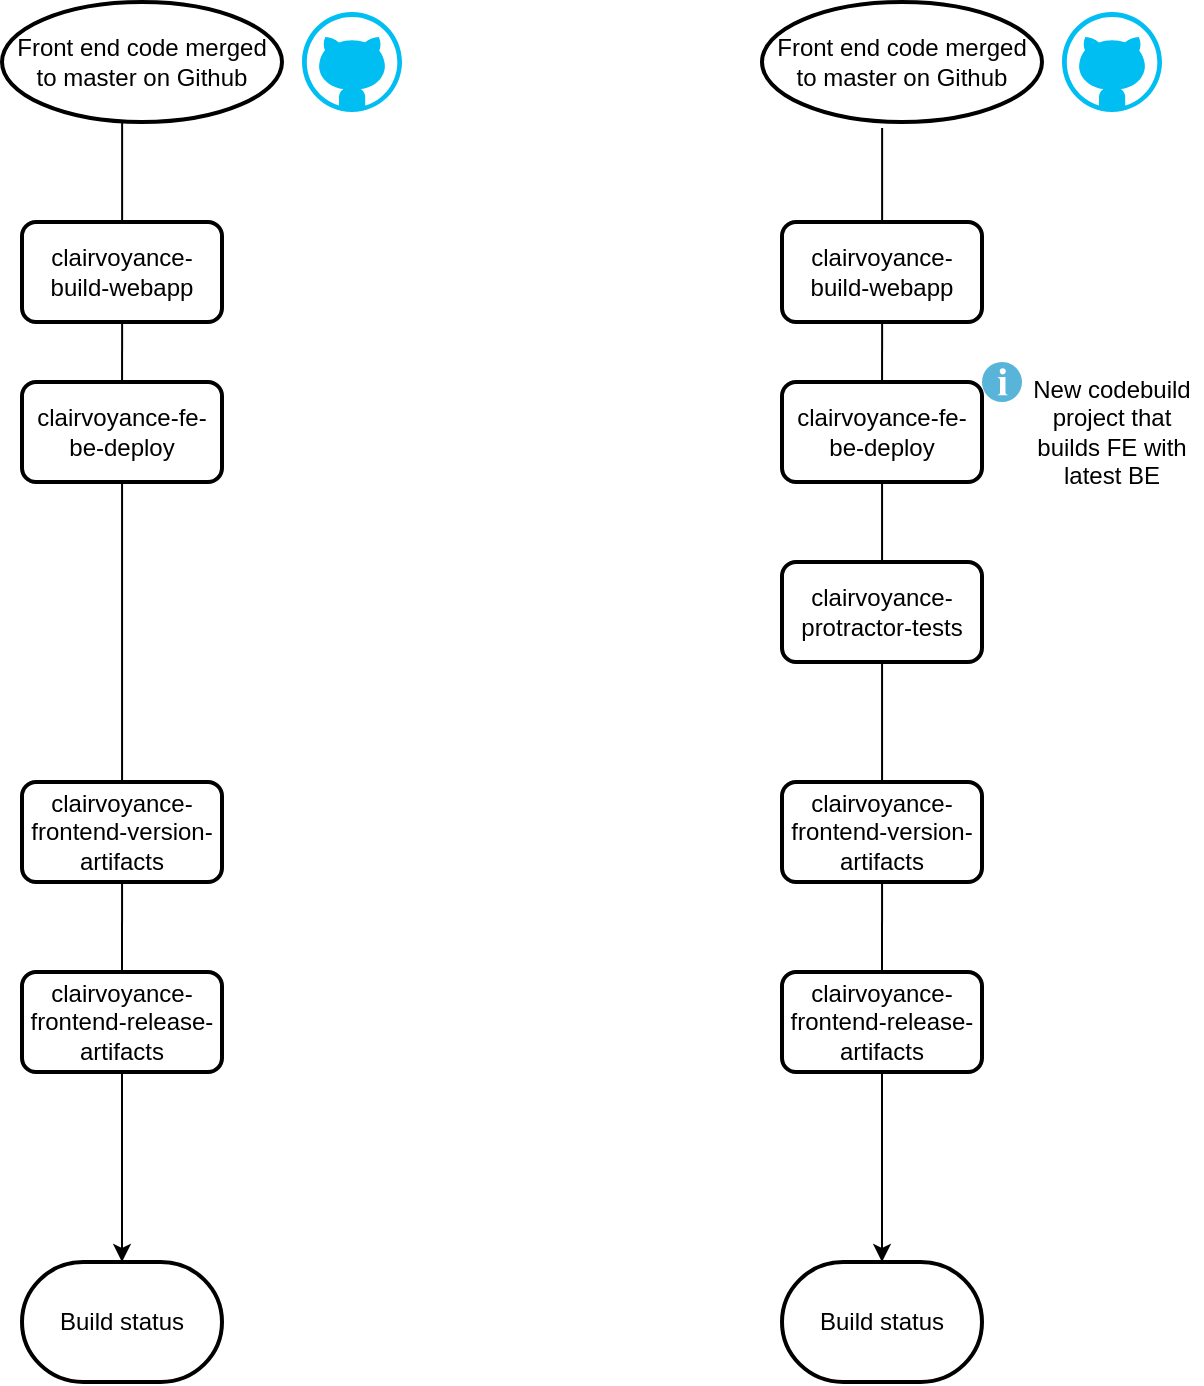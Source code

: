 <mxfile version="12.4.2" type="github" pages="1"><diagram name="Page-1" id="8ce9d11a-91a2-4d17-14d8-a56ed91bf033"><mxGraphModel dx="702" dy="1528" grid="1" gridSize="10" guides="1" tooltips="1" connect="1" arrows="1" fold="1" page="1" pageScale="1" pageWidth="1100" pageHeight="850" background="#ffffff" math="0" shadow="0"><root><mxCell id="0"/><mxCell id="1" parent="0"/><mxCell id="lbgemhZd7IfZSYUXnU_t-28" value="" style="endArrow=classic;html=1;entryX=0.5;entryY=0;entryDx=0;entryDy=0;entryPerimeter=0;exitX=0.429;exitY=1;exitDx=0;exitDy=0;exitPerimeter=0;backgroundOutline=0;" edge="1" parent="1" source="lbgemhZd7IfZSYUXnU_t-20" target="lbgemhZd7IfZSYUXnU_t-19"><mxGeometry width="50" height="50" relative="1" as="geometry"><mxPoint x="20" y="810" as="sourcePoint"/><mxPoint x="70" y="760" as="targetPoint"/></mxGeometry></mxCell><mxCell id="lbgemhZd7IfZSYUXnU_t-1" value="Build status" style="strokeWidth=2;html=1;shape=mxgraph.flowchart.terminator;whiteSpace=wrap;" vertex="1" parent="1"><mxGeometry x="410" y="680" width="100" height="60" as="geometry"/></mxCell><mxCell id="lbgemhZd7IfZSYUXnU_t-2" value="Front end code merged to master on Github" style="strokeWidth=2;html=1;shape=mxgraph.flowchart.start_1;whiteSpace=wrap;" vertex="1" parent="1"><mxGeometry x="400" y="50" width="140" height="60" as="geometry"/></mxCell><mxCell id="lbgemhZd7IfZSYUXnU_t-6" value="" style="verticalLabelPosition=bottom;html=1;verticalAlign=top;align=center;strokeColor=none;fillColor=#00BEF2;shape=mxgraph.azure.github_code;pointerEvents=1;" vertex="1" parent="1"><mxGeometry x="550" y="55" width="50" height="50" as="geometry"/></mxCell><mxCell id="lbgemhZd7IfZSYUXnU_t-10" value="" style="endArrow=classic;html=1;exitX=0.429;exitY=1.05;exitDx=0;exitDy=0;exitPerimeter=0;" edge="1" parent="1" source="lbgemhZd7IfZSYUXnU_t-2"><mxGeometry width="50" height="50" relative="1" as="geometry"><mxPoint x="300" y="830" as="sourcePoint"/><mxPoint x="460" y="680" as="targetPoint"/></mxGeometry></mxCell><mxCell id="lbgemhZd7IfZSYUXnU_t-11" value="clairvoyance-build-webapp" style="rounded=1;whiteSpace=wrap;html=1;absoluteArcSize=1;arcSize=14;strokeWidth=2;" vertex="1" parent="1"><mxGeometry x="410" y="160" width="100" height="50" as="geometry"/></mxCell><mxCell id="lbgemhZd7IfZSYUXnU_t-12" value="clairvoyance-frontend-version-artifacts" style="rounded=1;whiteSpace=wrap;html=1;absoluteArcSize=1;arcSize=14;strokeWidth=2;" vertex="1" parent="1"><mxGeometry x="410" y="440" width="100" height="50" as="geometry"/></mxCell><mxCell id="lbgemhZd7IfZSYUXnU_t-13" value="clairvoyance-frontend-release-artifacts" style="rounded=1;whiteSpace=wrap;html=1;absoluteArcSize=1;arcSize=14;strokeWidth=2;" vertex="1" parent="1"><mxGeometry x="410" y="535" width="100" height="50" as="geometry"/></mxCell><mxCell id="lbgemhZd7IfZSYUXnU_t-15" value="clairvoyance-fe-be-deploy" style="rounded=1;whiteSpace=wrap;html=1;absoluteArcSize=1;arcSize=14;strokeWidth=2;" vertex="1" parent="1"><mxGeometry x="410" y="240" width="100" height="50" as="geometry"/></mxCell><mxCell id="lbgemhZd7IfZSYUXnU_t-16" value="" style="aspect=fixed;html=1;points=[];align=center;image;fontSize=12;image=img/lib/mscae/Info.svg;" vertex="1" parent="1"><mxGeometry x="510" y="230" width="20" height="20" as="geometry"/></mxCell><mxCell id="lbgemhZd7IfZSYUXnU_t-17" value="New codebuild project that builds FE with latest BE" style="text;html=1;strokeColor=none;fillColor=none;align=center;verticalAlign=middle;whiteSpace=wrap;rounded=0;" vertex="1" parent="1"><mxGeometry x="530" y="255" width="90" height="20" as="geometry"/></mxCell><mxCell id="lbgemhZd7IfZSYUXnU_t-18" value="clairvoyance-protractor-tests" style="rounded=1;whiteSpace=wrap;html=1;absoluteArcSize=1;arcSize=14;strokeWidth=2;" vertex="1" parent="1"><mxGeometry x="410" y="330" width="100" height="50" as="geometry"/></mxCell><mxCell id="lbgemhZd7IfZSYUXnU_t-19" value="Build status" style="strokeWidth=2;html=1;shape=mxgraph.flowchart.terminator;whiteSpace=wrap;" vertex="1" parent="1"><mxGeometry x="30" y="680" width="100" height="60" as="geometry"/></mxCell><mxCell id="lbgemhZd7IfZSYUXnU_t-20" value="Front end code merged to master on Github" style="strokeWidth=2;html=1;shape=mxgraph.flowchart.start_1;whiteSpace=wrap;" vertex="1" parent="1"><mxGeometry x="20" y="50" width="140" height="60" as="geometry"/></mxCell><mxCell id="lbgemhZd7IfZSYUXnU_t-21" value="" style="verticalLabelPosition=bottom;html=1;verticalAlign=top;align=center;strokeColor=none;fillColor=#00BEF2;shape=mxgraph.azure.github_code;pointerEvents=1;" vertex="1" parent="1"><mxGeometry x="170" y="55" width="50" height="50" as="geometry"/></mxCell><mxCell id="lbgemhZd7IfZSYUXnU_t-22" value="clairvoyance-build-webapp" style="rounded=1;whiteSpace=wrap;html=1;absoluteArcSize=1;arcSize=14;strokeWidth=2;" vertex="1" parent="1"><mxGeometry x="30" y="160" width="100" height="50" as="geometry"/></mxCell><mxCell id="lbgemhZd7IfZSYUXnU_t-23" value="clairvoyance-frontend-version-artifacts" style="rounded=1;whiteSpace=wrap;html=1;absoluteArcSize=1;arcSize=14;strokeWidth=2;" vertex="1" parent="1"><mxGeometry x="30" y="440" width="100" height="50" as="geometry"/></mxCell><mxCell id="lbgemhZd7IfZSYUXnU_t-24" value="clairvoyance-frontend-release-artifacts" style="rounded=1;whiteSpace=wrap;html=1;absoluteArcSize=1;arcSize=14;strokeWidth=2;" vertex="1" parent="1"><mxGeometry x="30" y="535" width="100" height="50" as="geometry"/></mxCell><mxCell id="lbgemhZd7IfZSYUXnU_t-25" value="clairvoyance-fe-be-deploy" style="rounded=1;whiteSpace=wrap;html=1;absoluteArcSize=1;arcSize=14;strokeWidth=2;" vertex="1" parent="1"><mxGeometry x="30" y="240" width="100" height="50" as="geometry"/></mxCell></root></mxGraphModel></diagram></mxfile>